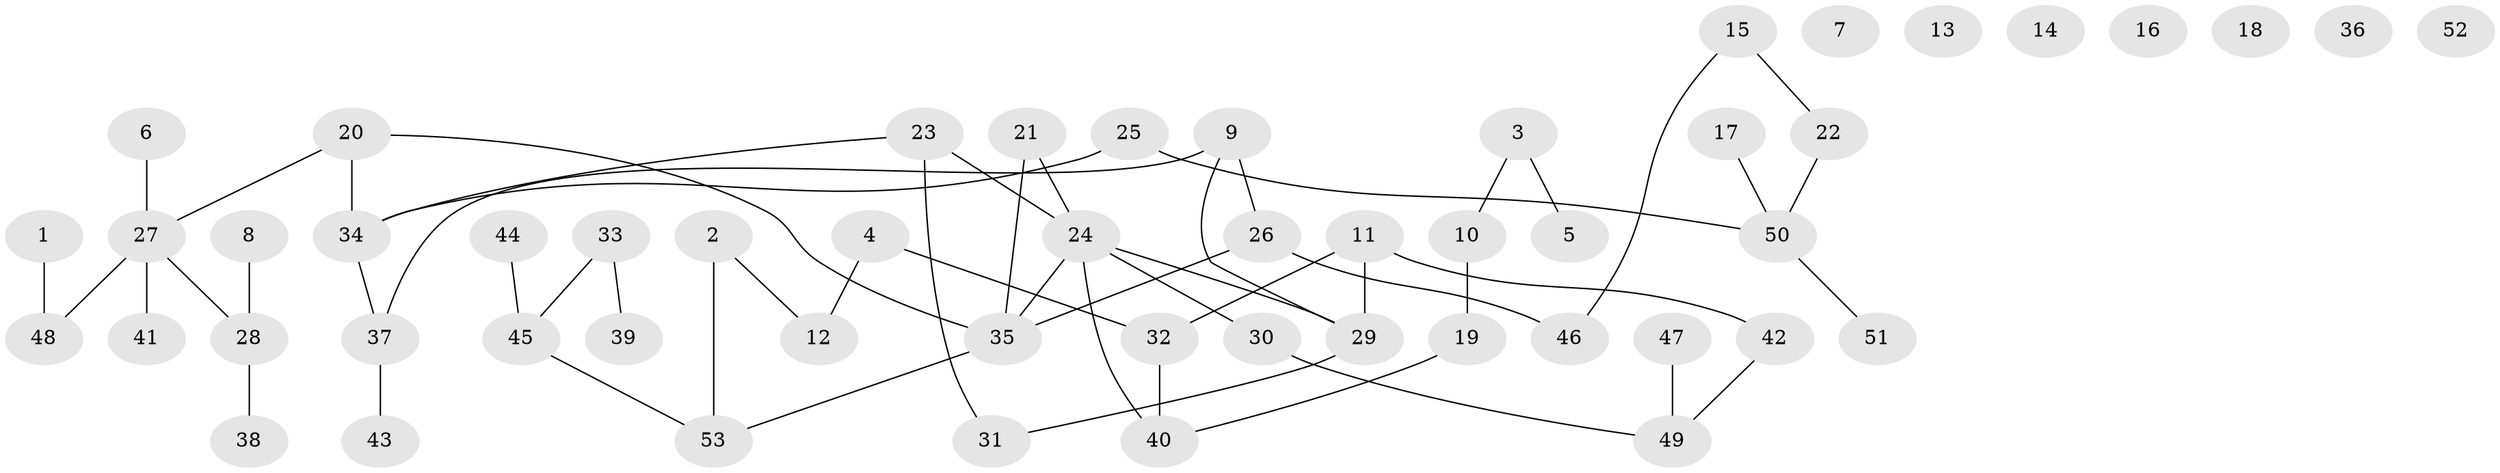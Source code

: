 // coarse degree distribution, {1: 0.25, 3: 0.08333333333333333, 2: 0.2777777777777778, 0: 0.19444444444444445, 4: 0.08333333333333333, 5: 0.05555555555555555, 6: 0.05555555555555555}
// Generated by graph-tools (version 1.1) at 2025/41/03/06/25 10:41:23]
// undirected, 53 vertices, 54 edges
graph export_dot {
graph [start="1"]
  node [color=gray90,style=filled];
  1;
  2;
  3;
  4;
  5;
  6;
  7;
  8;
  9;
  10;
  11;
  12;
  13;
  14;
  15;
  16;
  17;
  18;
  19;
  20;
  21;
  22;
  23;
  24;
  25;
  26;
  27;
  28;
  29;
  30;
  31;
  32;
  33;
  34;
  35;
  36;
  37;
  38;
  39;
  40;
  41;
  42;
  43;
  44;
  45;
  46;
  47;
  48;
  49;
  50;
  51;
  52;
  53;
  1 -- 48;
  2 -- 12;
  2 -- 53;
  3 -- 5;
  3 -- 10;
  4 -- 12;
  4 -- 32;
  6 -- 27;
  8 -- 28;
  9 -- 26;
  9 -- 29;
  9 -- 37;
  10 -- 19;
  11 -- 29;
  11 -- 32;
  11 -- 42;
  15 -- 22;
  15 -- 46;
  17 -- 50;
  19 -- 40;
  20 -- 27;
  20 -- 34;
  20 -- 35;
  21 -- 24;
  21 -- 35;
  22 -- 50;
  23 -- 24;
  23 -- 31;
  23 -- 34;
  24 -- 29;
  24 -- 30;
  24 -- 35;
  24 -- 40;
  25 -- 34;
  25 -- 50;
  26 -- 35;
  26 -- 46;
  27 -- 28;
  27 -- 41;
  27 -- 48;
  28 -- 38;
  29 -- 31;
  30 -- 49;
  32 -- 40;
  33 -- 39;
  33 -- 45;
  34 -- 37;
  35 -- 53;
  37 -- 43;
  42 -- 49;
  44 -- 45;
  45 -- 53;
  47 -- 49;
  50 -- 51;
}
